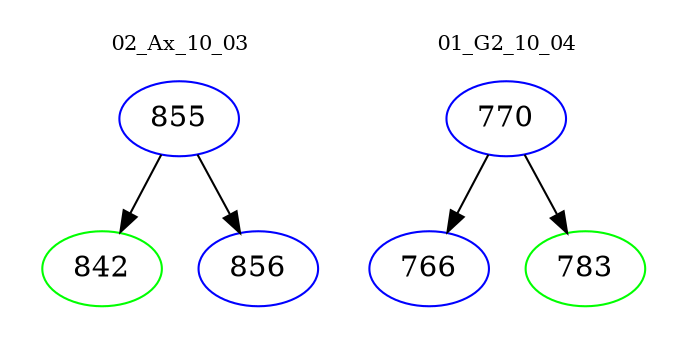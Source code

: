 digraph{
subgraph cluster_0 {
color = white
label = "02_Ax_10_03";
fontsize=10;
T0_855 [label="855", color="blue"]
T0_855 -> T0_842 [color="black"]
T0_842 [label="842", color="green"]
T0_855 -> T0_856 [color="black"]
T0_856 [label="856", color="blue"]
}
subgraph cluster_1 {
color = white
label = "01_G2_10_04";
fontsize=10;
T1_770 [label="770", color="blue"]
T1_770 -> T1_766 [color="black"]
T1_766 [label="766", color="blue"]
T1_770 -> T1_783 [color="black"]
T1_783 [label="783", color="green"]
}
}
